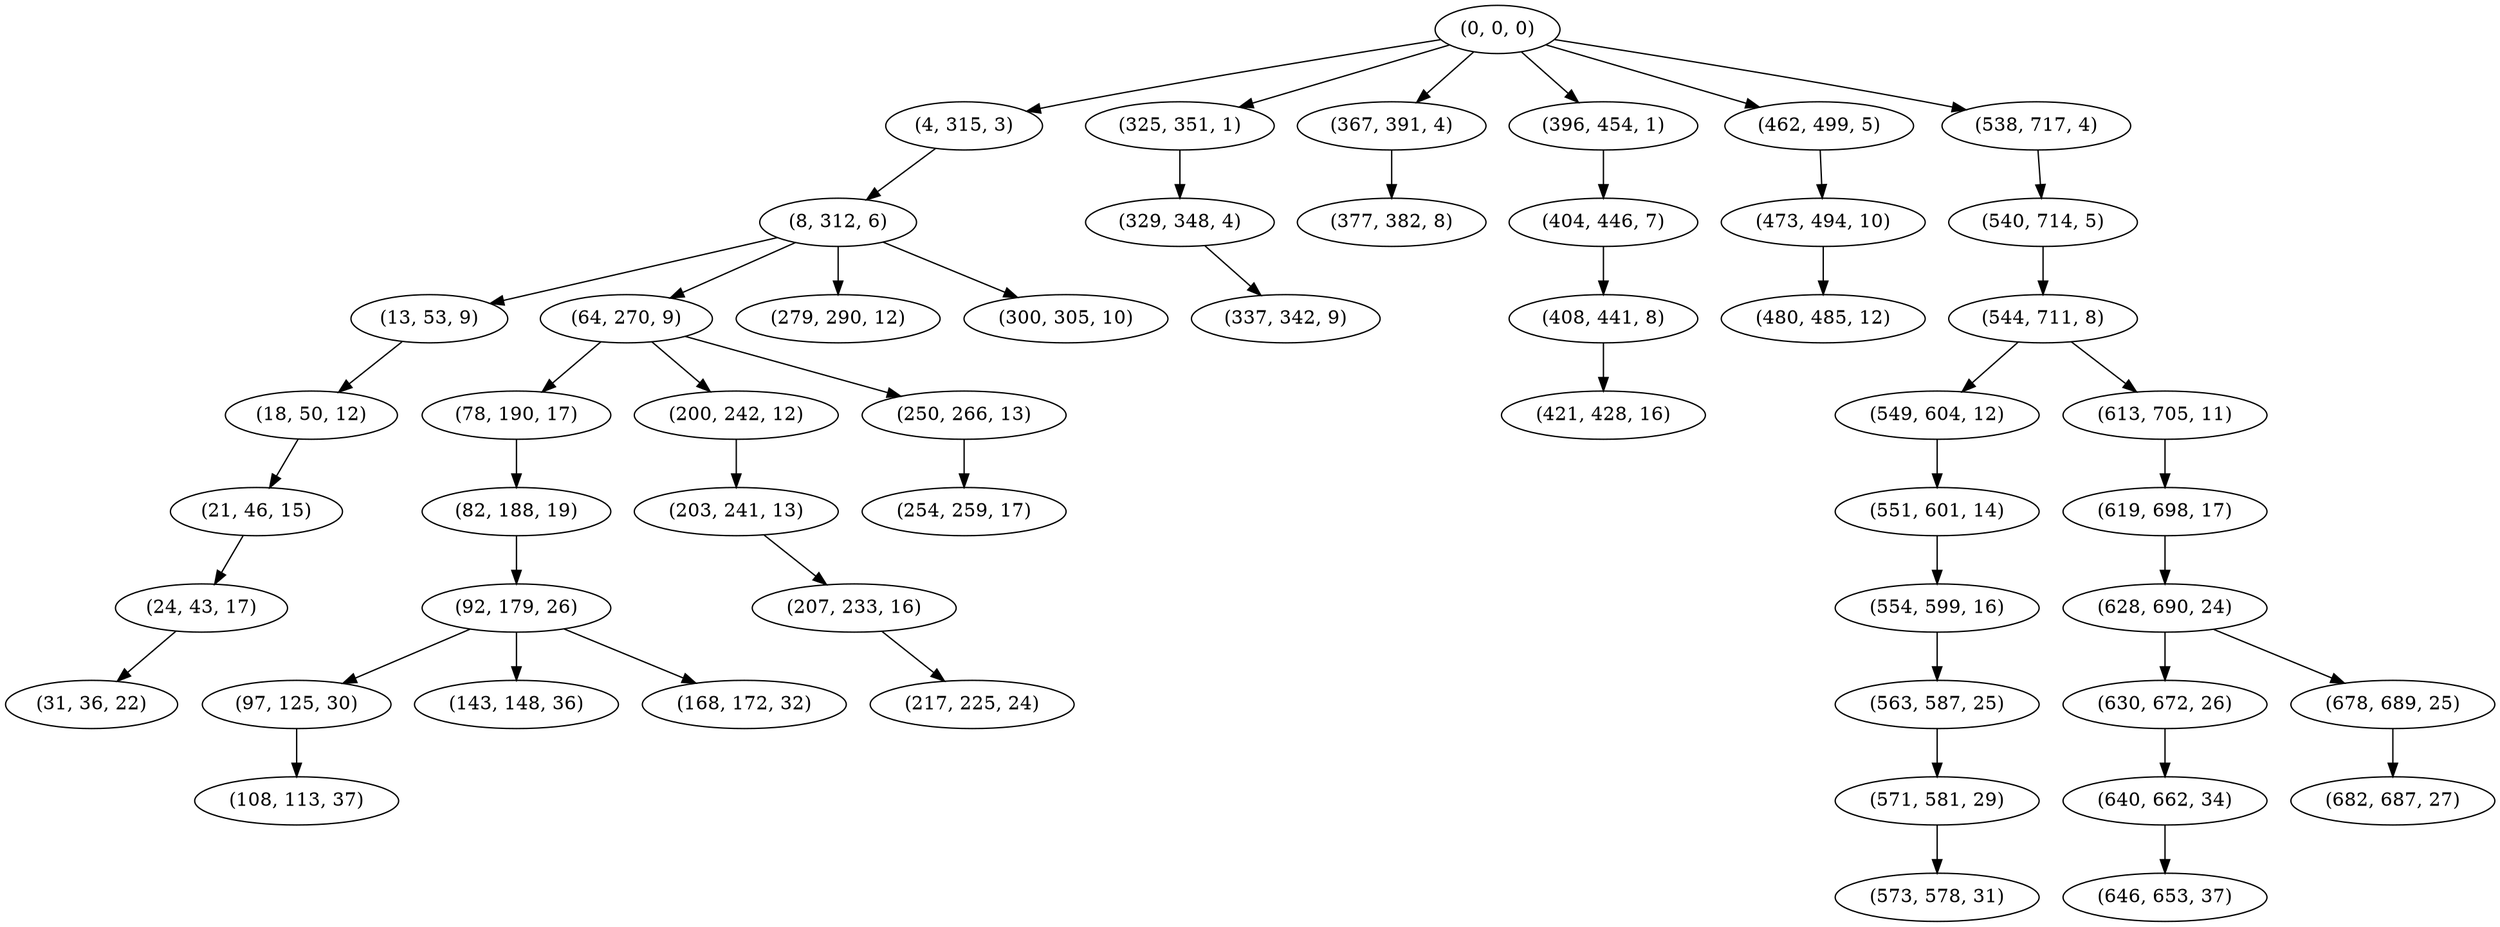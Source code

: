 digraph tree {
    "(0, 0, 0)";
    "(4, 315, 3)";
    "(8, 312, 6)";
    "(13, 53, 9)";
    "(18, 50, 12)";
    "(21, 46, 15)";
    "(24, 43, 17)";
    "(31, 36, 22)";
    "(64, 270, 9)";
    "(78, 190, 17)";
    "(82, 188, 19)";
    "(92, 179, 26)";
    "(97, 125, 30)";
    "(108, 113, 37)";
    "(143, 148, 36)";
    "(168, 172, 32)";
    "(200, 242, 12)";
    "(203, 241, 13)";
    "(207, 233, 16)";
    "(217, 225, 24)";
    "(250, 266, 13)";
    "(254, 259, 17)";
    "(279, 290, 12)";
    "(300, 305, 10)";
    "(325, 351, 1)";
    "(329, 348, 4)";
    "(337, 342, 9)";
    "(367, 391, 4)";
    "(377, 382, 8)";
    "(396, 454, 1)";
    "(404, 446, 7)";
    "(408, 441, 8)";
    "(421, 428, 16)";
    "(462, 499, 5)";
    "(473, 494, 10)";
    "(480, 485, 12)";
    "(538, 717, 4)";
    "(540, 714, 5)";
    "(544, 711, 8)";
    "(549, 604, 12)";
    "(551, 601, 14)";
    "(554, 599, 16)";
    "(563, 587, 25)";
    "(571, 581, 29)";
    "(573, 578, 31)";
    "(613, 705, 11)";
    "(619, 698, 17)";
    "(628, 690, 24)";
    "(630, 672, 26)";
    "(640, 662, 34)";
    "(646, 653, 37)";
    "(678, 689, 25)";
    "(682, 687, 27)";
    "(0, 0, 0)" -> "(4, 315, 3)";
    "(0, 0, 0)" -> "(325, 351, 1)";
    "(0, 0, 0)" -> "(367, 391, 4)";
    "(0, 0, 0)" -> "(396, 454, 1)";
    "(0, 0, 0)" -> "(462, 499, 5)";
    "(0, 0, 0)" -> "(538, 717, 4)";
    "(4, 315, 3)" -> "(8, 312, 6)";
    "(8, 312, 6)" -> "(13, 53, 9)";
    "(8, 312, 6)" -> "(64, 270, 9)";
    "(8, 312, 6)" -> "(279, 290, 12)";
    "(8, 312, 6)" -> "(300, 305, 10)";
    "(13, 53, 9)" -> "(18, 50, 12)";
    "(18, 50, 12)" -> "(21, 46, 15)";
    "(21, 46, 15)" -> "(24, 43, 17)";
    "(24, 43, 17)" -> "(31, 36, 22)";
    "(64, 270, 9)" -> "(78, 190, 17)";
    "(64, 270, 9)" -> "(200, 242, 12)";
    "(64, 270, 9)" -> "(250, 266, 13)";
    "(78, 190, 17)" -> "(82, 188, 19)";
    "(82, 188, 19)" -> "(92, 179, 26)";
    "(92, 179, 26)" -> "(97, 125, 30)";
    "(92, 179, 26)" -> "(143, 148, 36)";
    "(92, 179, 26)" -> "(168, 172, 32)";
    "(97, 125, 30)" -> "(108, 113, 37)";
    "(200, 242, 12)" -> "(203, 241, 13)";
    "(203, 241, 13)" -> "(207, 233, 16)";
    "(207, 233, 16)" -> "(217, 225, 24)";
    "(250, 266, 13)" -> "(254, 259, 17)";
    "(325, 351, 1)" -> "(329, 348, 4)";
    "(329, 348, 4)" -> "(337, 342, 9)";
    "(367, 391, 4)" -> "(377, 382, 8)";
    "(396, 454, 1)" -> "(404, 446, 7)";
    "(404, 446, 7)" -> "(408, 441, 8)";
    "(408, 441, 8)" -> "(421, 428, 16)";
    "(462, 499, 5)" -> "(473, 494, 10)";
    "(473, 494, 10)" -> "(480, 485, 12)";
    "(538, 717, 4)" -> "(540, 714, 5)";
    "(540, 714, 5)" -> "(544, 711, 8)";
    "(544, 711, 8)" -> "(549, 604, 12)";
    "(544, 711, 8)" -> "(613, 705, 11)";
    "(549, 604, 12)" -> "(551, 601, 14)";
    "(551, 601, 14)" -> "(554, 599, 16)";
    "(554, 599, 16)" -> "(563, 587, 25)";
    "(563, 587, 25)" -> "(571, 581, 29)";
    "(571, 581, 29)" -> "(573, 578, 31)";
    "(613, 705, 11)" -> "(619, 698, 17)";
    "(619, 698, 17)" -> "(628, 690, 24)";
    "(628, 690, 24)" -> "(630, 672, 26)";
    "(628, 690, 24)" -> "(678, 689, 25)";
    "(630, 672, 26)" -> "(640, 662, 34)";
    "(640, 662, 34)" -> "(646, 653, 37)";
    "(678, 689, 25)" -> "(682, 687, 27)";
}
